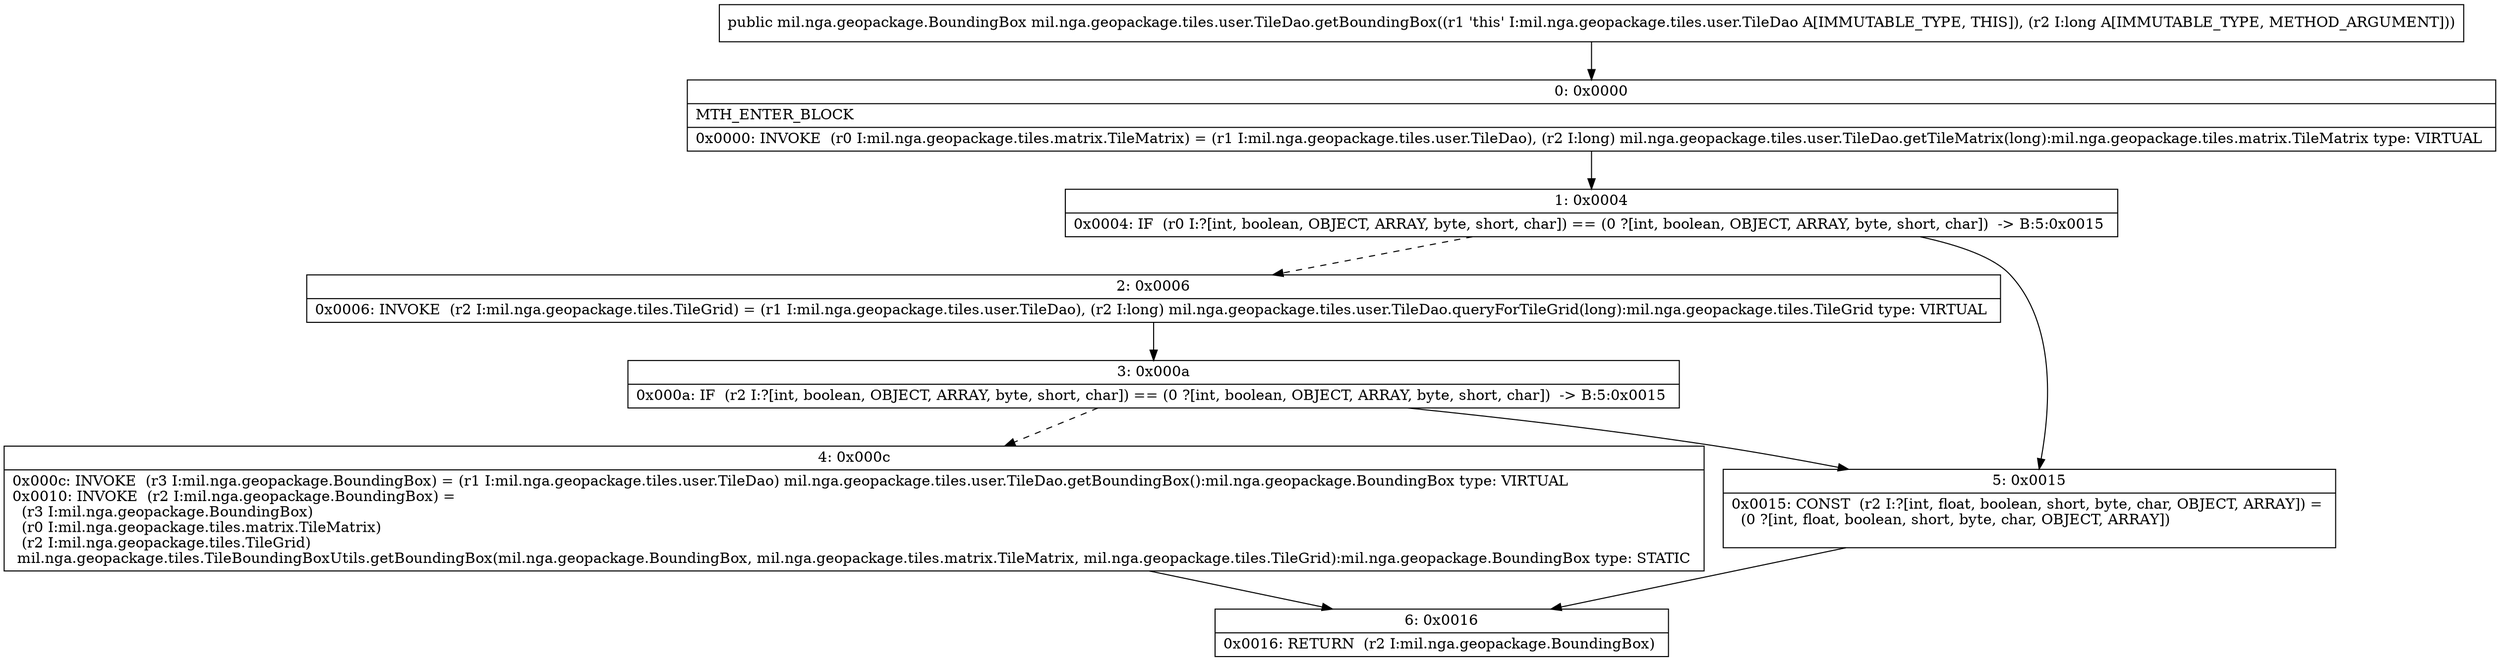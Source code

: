 digraph "CFG formil.nga.geopackage.tiles.user.TileDao.getBoundingBox(J)Lmil\/nga\/geopackage\/BoundingBox;" {
Node_0 [shape=record,label="{0\:\ 0x0000|MTH_ENTER_BLOCK\l|0x0000: INVOKE  (r0 I:mil.nga.geopackage.tiles.matrix.TileMatrix) = (r1 I:mil.nga.geopackage.tiles.user.TileDao), (r2 I:long) mil.nga.geopackage.tiles.user.TileDao.getTileMatrix(long):mil.nga.geopackage.tiles.matrix.TileMatrix type: VIRTUAL \l}"];
Node_1 [shape=record,label="{1\:\ 0x0004|0x0004: IF  (r0 I:?[int, boolean, OBJECT, ARRAY, byte, short, char]) == (0 ?[int, boolean, OBJECT, ARRAY, byte, short, char])  \-\> B:5:0x0015 \l}"];
Node_2 [shape=record,label="{2\:\ 0x0006|0x0006: INVOKE  (r2 I:mil.nga.geopackage.tiles.TileGrid) = (r1 I:mil.nga.geopackage.tiles.user.TileDao), (r2 I:long) mil.nga.geopackage.tiles.user.TileDao.queryForTileGrid(long):mil.nga.geopackage.tiles.TileGrid type: VIRTUAL \l}"];
Node_3 [shape=record,label="{3\:\ 0x000a|0x000a: IF  (r2 I:?[int, boolean, OBJECT, ARRAY, byte, short, char]) == (0 ?[int, boolean, OBJECT, ARRAY, byte, short, char])  \-\> B:5:0x0015 \l}"];
Node_4 [shape=record,label="{4\:\ 0x000c|0x000c: INVOKE  (r3 I:mil.nga.geopackage.BoundingBox) = (r1 I:mil.nga.geopackage.tiles.user.TileDao) mil.nga.geopackage.tiles.user.TileDao.getBoundingBox():mil.nga.geopackage.BoundingBox type: VIRTUAL \l0x0010: INVOKE  (r2 I:mil.nga.geopackage.BoundingBox) = \l  (r3 I:mil.nga.geopackage.BoundingBox)\l  (r0 I:mil.nga.geopackage.tiles.matrix.TileMatrix)\l  (r2 I:mil.nga.geopackage.tiles.TileGrid)\l mil.nga.geopackage.tiles.TileBoundingBoxUtils.getBoundingBox(mil.nga.geopackage.BoundingBox, mil.nga.geopackage.tiles.matrix.TileMatrix, mil.nga.geopackage.tiles.TileGrid):mil.nga.geopackage.BoundingBox type: STATIC \l}"];
Node_5 [shape=record,label="{5\:\ 0x0015|0x0015: CONST  (r2 I:?[int, float, boolean, short, byte, char, OBJECT, ARRAY]) = \l  (0 ?[int, float, boolean, short, byte, char, OBJECT, ARRAY])\l \l}"];
Node_6 [shape=record,label="{6\:\ 0x0016|0x0016: RETURN  (r2 I:mil.nga.geopackage.BoundingBox) \l}"];
MethodNode[shape=record,label="{public mil.nga.geopackage.BoundingBox mil.nga.geopackage.tiles.user.TileDao.getBoundingBox((r1 'this' I:mil.nga.geopackage.tiles.user.TileDao A[IMMUTABLE_TYPE, THIS]), (r2 I:long A[IMMUTABLE_TYPE, METHOD_ARGUMENT])) }"];
MethodNode -> Node_0;
Node_0 -> Node_1;
Node_1 -> Node_2[style=dashed];
Node_1 -> Node_5;
Node_2 -> Node_3;
Node_3 -> Node_4[style=dashed];
Node_3 -> Node_5;
Node_4 -> Node_6;
Node_5 -> Node_6;
}

